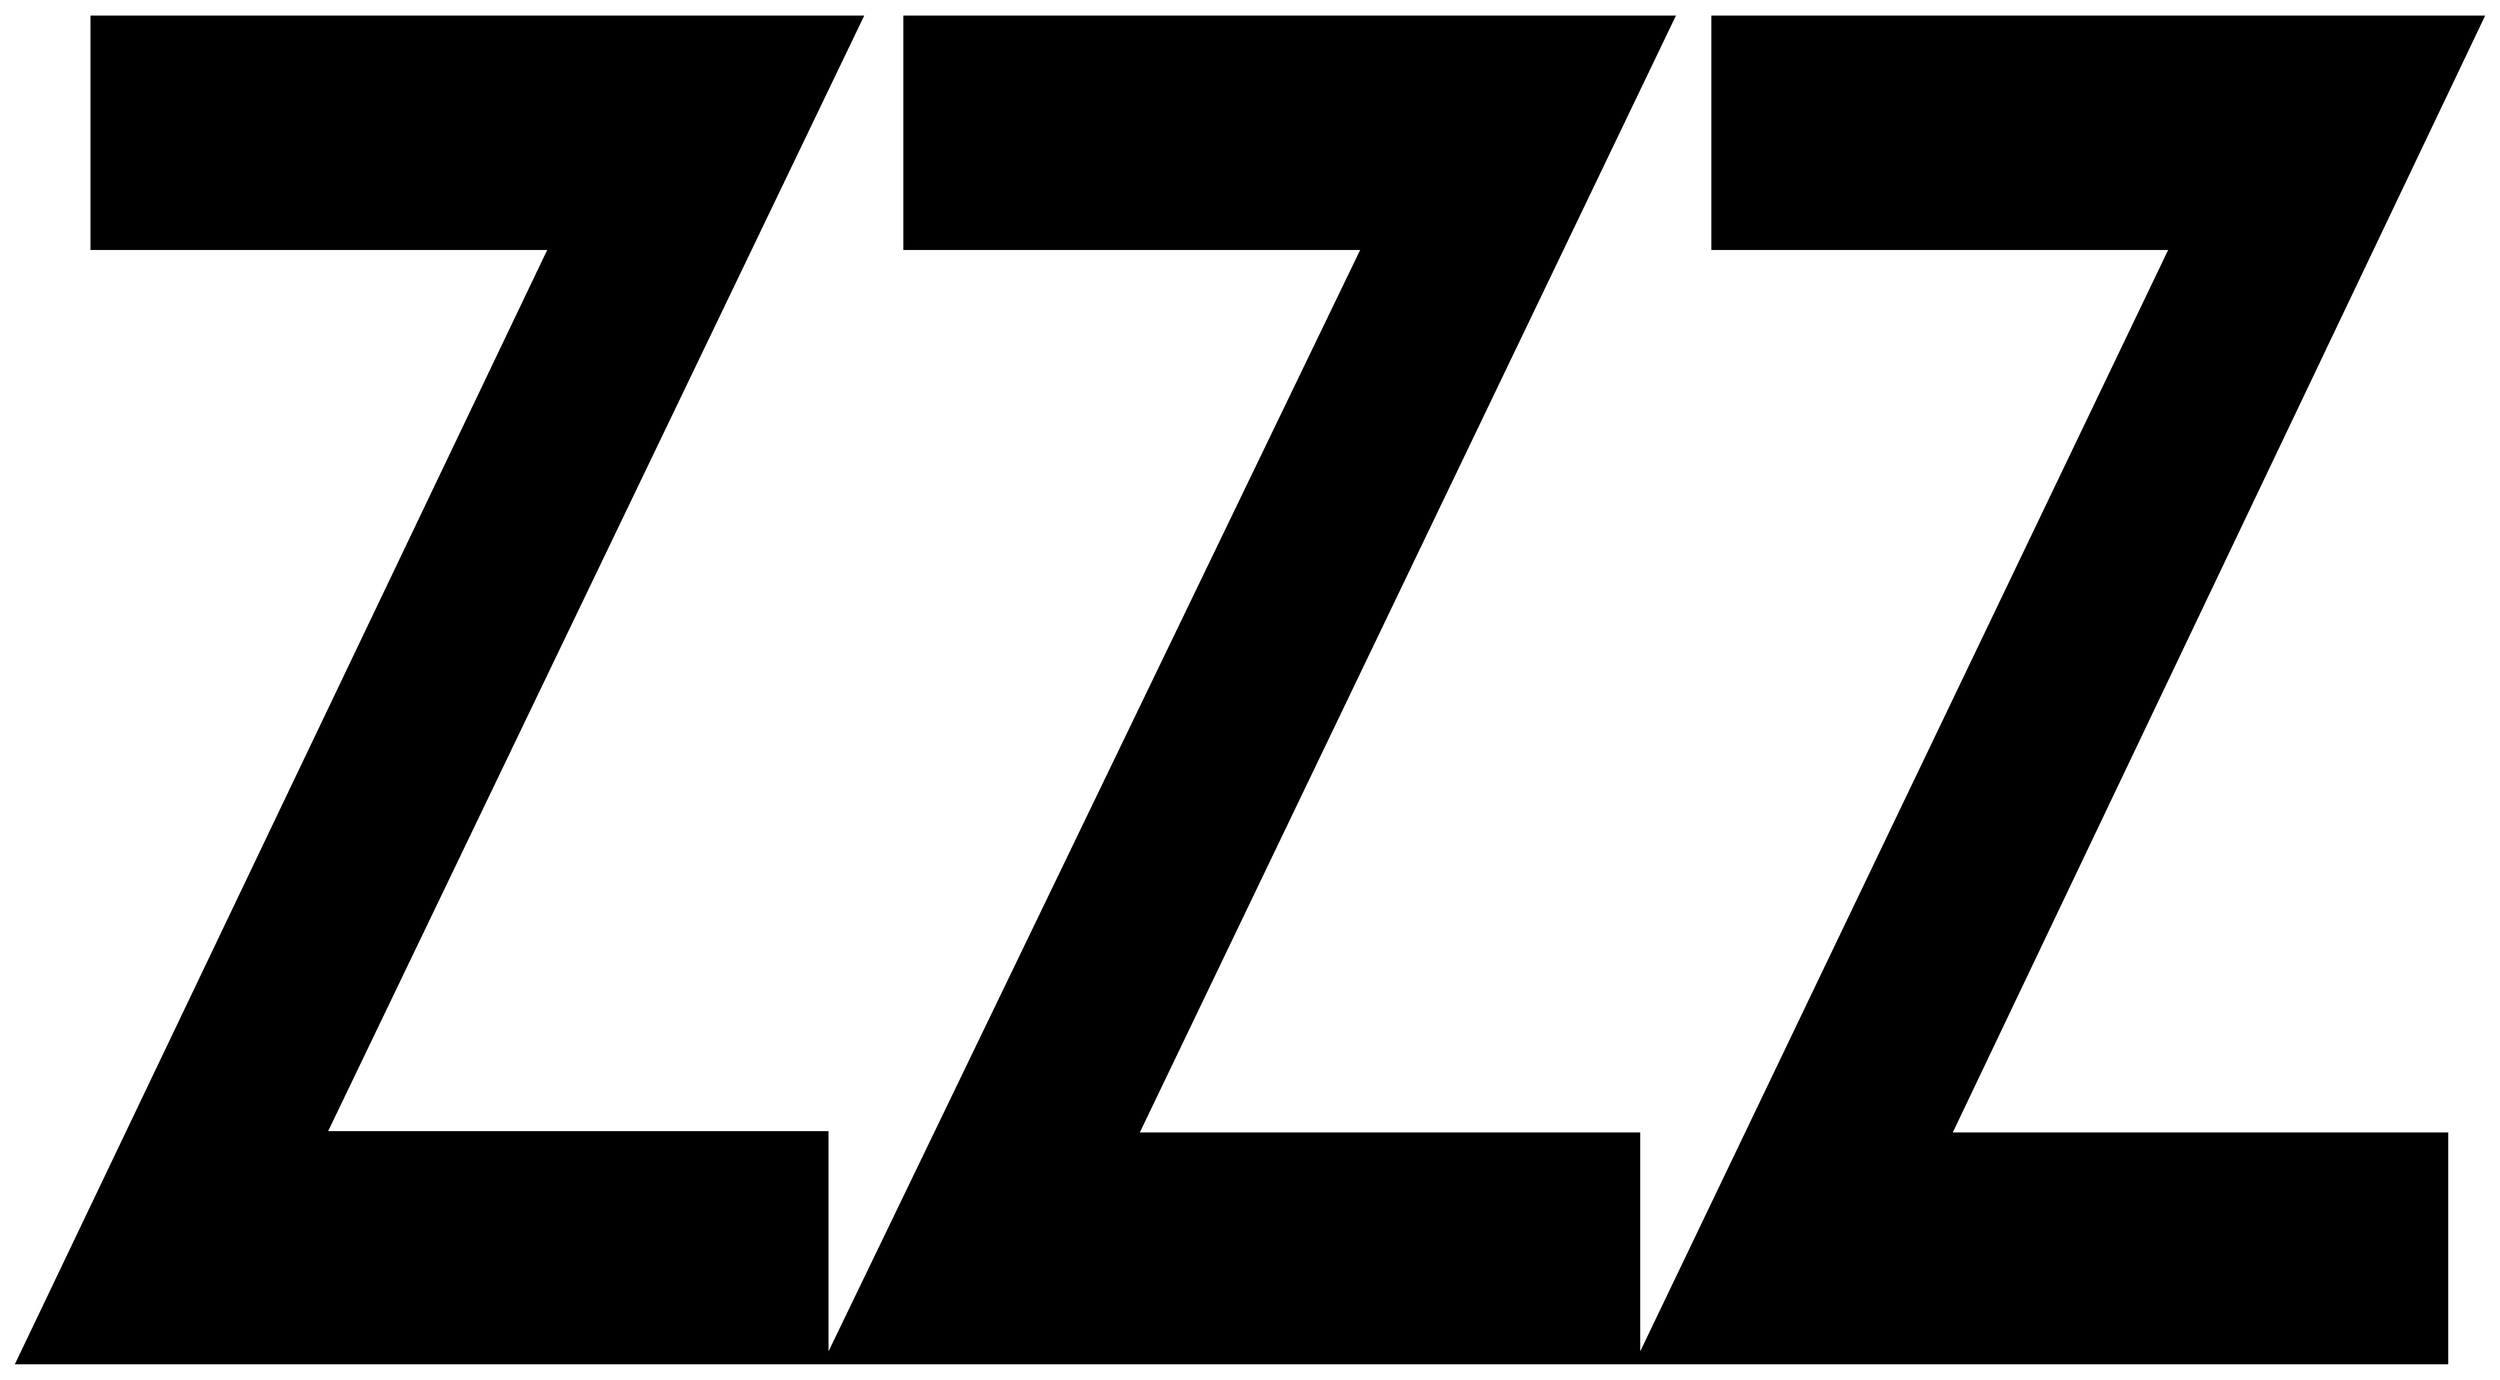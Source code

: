 


\begin{tikzpicture}[y=0.80pt, x=0.80pt, yscale=-1.0, xscale=1.0, inner sep=0pt, outer sep=0pt]
\begin{scope}[shift={(100.0,1673.0)},nonzero rule]
  \path[draw=.,fill=.,line width=1.600pt] (2060.0,-1089.0) --
    (1633.0,-193.0) -- (2031.0,-193.0) -- (2031.0,-9.0) --
    (82.0,-9.0) -- (509.0,-903.0) -- (142.0,-903.0) --
    (142.0,-1089.0) -- (760.0,-1089.0) -- (330.0,-194.0) --
    (732.0,-194.0) -- (732.0,-14.0) -- (1161.0,-903.0) --
    (794.0,-903.0) -- (794.0,-1089.0) -- (1411.0,-1089.0) --
    (981.0,-193.0) -- (1383.0,-193.0) -- (1383.0,-14.0) --
    (1809.0,-903.0) -- (1442.0,-903.0) -- (1442.0,-1089.0) --
    (2060.0,-1089.0) -- cycle;
\end{scope}

\end{tikzpicture}

